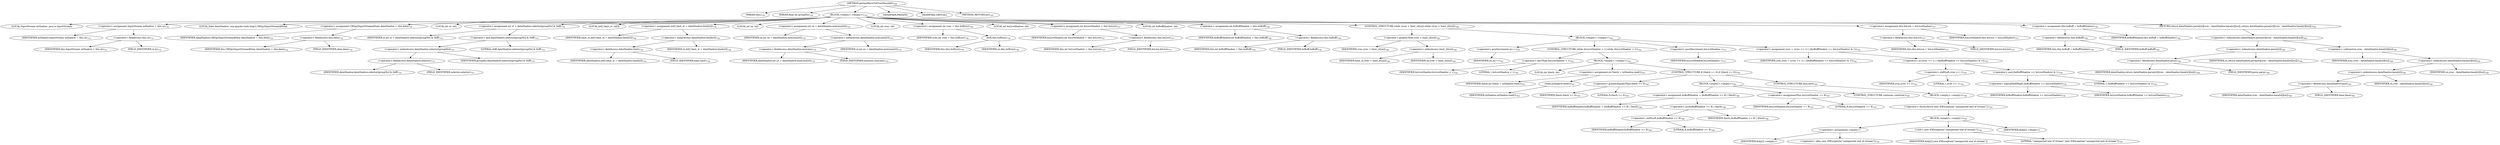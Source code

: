 digraph "getAndMoveToFrontDecode0" {  
"2539" [label = <(METHOD,getAndMoveToFrontDecode0)<SUB>729</SUB>> ]
"124" [label = <(PARAM,this)<SUB>729</SUB>> ]
"2540" [label = <(PARAM,final int groupNo)<SUB>729</SUB>> ]
"2541" [label = <(BLOCK,&lt;empty&gt;,&lt;empty&gt;)<SUB>730</SUB>> ]
"2542" [label = <(LOCAL,InputStream inShadow: java.io.InputStream)> ]
"2543" [label = <(&lt;operator&gt;.assignment,InputStream inShadow = this.in)<SUB>731</SUB>> ]
"2544" [label = <(IDENTIFIER,inShadow,InputStream inShadow = this.in)<SUB>731</SUB>> ]
"2545" [label = <(&lt;operator&gt;.fieldAccess,this.in)<SUB>731</SUB>> ]
"123" [label = <(IDENTIFIER,this,InputStream inShadow = this.in)<SUB>731</SUB>> ]
"2546" [label = <(FIELD_IDENTIFIER,in,in)<SUB>731</SUB>> ]
"2547" [label = <(LOCAL,Data dataShadow: org.apache.tools.bzip2.CBZip2InputStream$Data)> ]
"2548" [label = <(&lt;operator&gt;.assignment,CBZip2InputStream$Data dataShadow = this.data)<SUB>732</SUB>> ]
"2549" [label = <(IDENTIFIER,dataShadow,CBZip2InputStream$Data dataShadow = this.data)<SUB>732</SUB>> ]
"2550" [label = <(&lt;operator&gt;.fieldAccess,this.data)<SUB>732</SUB>> ]
"125" [label = <(IDENTIFIER,this,CBZip2InputStream$Data dataShadow = this.data)<SUB>732</SUB>> ]
"2551" [label = <(FIELD_IDENTIFIER,data,data)<SUB>732</SUB>> ]
"2552" [label = <(LOCAL,int zt: int)> ]
"2553" [label = <(&lt;operator&gt;.assignment,int zt = dataShadow.selector[groupNo] &amp; 0xff)<SUB>733</SUB>> ]
"2554" [label = <(IDENTIFIER,zt,int zt = dataShadow.selector[groupNo] &amp; 0xff)<SUB>733</SUB>> ]
"2555" [label = <(&lt;operator&gt;.and,dataShadow.selector[groupNo] &amp; 0xff)<SUB>733</SUB>> ]
"2556" [label = <(&lt;operator&gt;.indexAccess,dataShadow.selector[groupNo])<SUB>733</SUB>> ]
"2557" [label = <(&lt;operator&gt;.fieldAccess,dataShadow.selector)<SUB>733</SUB>> ]
"2558" [label = <(IDENTIFIER,dataShadow,dataShadow.selector[groupNo] &amp; 0xff)<SUB>733</SUB>> ]
"2559" [label = <(FIELD_IDENTIFIER,selector,selector)<SUB>733</SUB>> ]
"2560" [label = <(IDENTIFIER,groupNo,dataShadow.selector[groupNo] &amp; 0xff)<SUB>733</SUB>> ]
"2561" [label = <(LITERAL,0xff,dataShadow.selector[groupNo] &amp; 0xff)<SUB>733</SUB>> ]
"2562" [label = <(LOCAL,int[] limit_zt: int[])> ]
"2563" [label = <(&lt;operator&gt;.assignment,int[] limit_zt = dataShadow.limit[zt])<SUB>734</SUB>> ]
"2564" [label = <(IDENTIFIER,limit_zt,int[] limit_zt = dataShadow.limit[zt])<SUB>734</SUB>> ]
"2565" [label = <(&lt;operator&gt;.indexAccess,dataShadow.limit[zt])<SUB>734</SUB>> ]
"2566" [label = <(&lt;operator&gt;.fieldAccess,dataShadow.limit)<SUB>734</SUB>> ]
"2567" [label = <(IDENTIFIER,dataShadow,int[] limit_zt = dataShadow.limit[zt])<SUB>734</SUB>> ]
"2568" [label = <(FIELD_IDENTIFIER,limit,limit)<SUB>734</SUB>> ]
"2569" [label = <(IDENTIFIER,zt,int[] limit_zt = dataShadow.limit[zt])<SUB>734</SUB>> ]
"2570" [label = <(LOCAL,int zn: int)> ]
"2571" [label = <(&lt;operator&gt;.assignment,int zn = dataShadow.minLens[zt])<SUB>735</SUB>> ]
"2572" [label = <(IDENTIFIER,zn,int zn = dataShadow.minLens[zt])<SUB>735</SUB>> ]
"2573" [label = <(&lt;operator&gt;.indexAccess,dataShadow.minLens[zt])<SUB>735</SUB>> ]
"2574" [label = <(&lt;operator&gt;.fieldAccess,dataShadow.minLens)<SUB>735</SUB>> ]
"2575" [label = <(IDENTIFIER,dataShadow,int zn = dataShadow.minLens[zt])<SUB>735</SUB>> ]
"2576" [label = <(FIELD_IDENTIFIER,minLens,minLens)<SUB>735</SUB>> ]
"2577" [label = <(IDENTIFIER,zt,int zn = dataShadow.minLens[zt])<SUB>735</SUB>> ]
"2578" [label = <(LOCAL,int zvec: int)> ]
"2579" [label = <(&lt;operator&gt;.assignment,int zvec = this.bsR(zn))<SUB>736</SUB>> ]
"2580" [label = <(IDENTIFIER,zvec,int zvec = this.bsR(zn))<SUB>736</SUB>> ]
"2581" [label = <(bsR,this.bsR(zn))<SUB>736</SUB>> ]
"126" [label = <(IDENTIFIER,this,this.bsR(zn))<SUB>736</SUB>> ]
"2582" [label = <(IDENTIFIER,zn,this.bsR(zn))<SUB>736</SUB>> ]
"2583" [label = <(LOCAL,int bsLiveShadow: int)> ]
"2584" [label = <(&lt;operator&gt;.assignment,int bsLiveShadow = this.bsLive)<SUB>737</SUB>> ]
"2585" [label = <(IDENTIFIER,bsLiveShadow,int bsLiveShadow = this.bsLive)<SUB>737</SUB>> ]
"2586" [label = <(&lt;operator&gt;.fieldAccess,this.bsLive)<SUB>737</SUB>> ]
"127" [label = <(IDENTIFIER,this,int bsLiveShadow = this.bsLive)<SUB>737</SUB>> ]
"2587" [label = <(FIELD_IDENTIFIER,bsLive,bsLive)<SUB>737</SUB>> ]
"2588" [label = <(LOCAL,int bsBuffShadow: int)> ]
"2589" [label = <(&lt;operator&gt;.assignment,int bsBuffShadow = this.bsBuff)<SUB>738</SUB>> ]
"2590" [label = <(IDENTIFIER,bsBuffShadow,int bsBuffShadow = this.bsBuff)<SUB>738</SUB>> ]
"2591" [label = <(&lt;operator&gt;.fieldAccess,this.bsBuff)<SUB>738</SUB>> ]
"128" [label = <(IDENTIFIER,this,int bsBuffShadow = this.bsBuff)<SUB>738</SUB>> ]
"2592" [label = <(FIELD_IDENTIFIER,bsBuff,bsBuff)<SUB>738</SUB>> ]
"2593" [label = <(CONTROL_STRUCTURE,while (zvec &gt; limit_zt[zn]),while (zvec &gt; limit_zt[zn]))<SUB>740</SUB>> ]
"2594" [label = <(&lt;operator&gt;.greaterThan,zvec &gt; limit_zt[zn])<SUB>740</SUB>> ]
"2595" [label = <(IDENTIFIER,zvec,zvec &gt; limit_zt[zn])<SUB>740</SUB>> ]
"2596" [label = <(&lt;operator&gt;.indexAccess,limit_zt[zn])<SUB>740</SUB>> ]
"2597" [label = <(IDENTIFIER,limit_zt,zvec &gt; limit_zt[zn])<SUB>740</SUB>> ]
"2598" [label = <(IDENTIFIER,zn,zvec &gt; limit_zt[zn])<SUB>740</SUB>> ]
"2599" [label = <(BLOCK,&lt;empty&gt;,&lt;empty&gt;)<SUB>740</SUB>> ]
"2600" [label = <(&lt;operator&gt;.postIncrement,zn++)<SUB>741</SUB>> ]
"2601" [label = <(IDENTIFIER,zn,zn++)<SUB>741</SUB>> ]
"2602" [label = <(CONTROL_STRUCTURE,while (bsLiveShadow &lt; 1),while (bsLiveShadow &lt; 1))<SUB>742</SUB>> ]
"2603" [label = <(&lt;operator&gt;.lessThan,bsLiveShadow &lt; 1)<SUB>742</SUB>> ]
"2604" [label = <(IDENTIFIER,bsLiveShadow,bsLiveShadow &lt; 1)<SUB>742</SUB>> ]
"2605" [label = <(LITERAL,1,bsLiveShadow &lt; 1)<SUB>742</SUB>> ]
"2606" [label = <(BLOCK,&lt;empty&gt;,&lt;empty&gt;)<SUB>742</SUB>> ]
"2607" [label = <(LOCAL,int thech: int)> ]
"2608" [label = <(&lt;operator&gt;.assignment,int thech = inShadow.read())<SUB>743</SUB>> ]
"2609" [label = <(IDENTIFIER,thech,int thech = inShadow.read())<SUB>743</SUB>> ]
"2610" [label = <(read,inShadow.read())<SUB>743</SUB>> ]
"2611" [label = <(IDENTIFIER,inShadow,inShadow.read())<SUB>743</SUB>> ]
"2612" [label = <(CONTROL_STRUCTURE,if (thech &gt;= 0),if (thech &gt;= 0))<SUB>745</SUB>> ]
"2613" [label = <(&lt;operator&gt;.greaterEqualsThan,thech &gt;= 0)<SUB>745</SUB>> ]
"2614" [label = <(IDENTIFIER,thech,thech &gt;= 0)<SUB>745</SUB>> ]
"2615" [label = <(LITERAL,0,thech &gt;= 0)<SUB>745</SUB>> ]
"2616" [label = <(BLOCK,&lt;empty&gt;,&lt;empty&gt;)<SUB>745</SUB>> ]
"2617" [label = <(&lt;operator&gt;.assignment,bsBuffShadow = (bsBuffShadow &lt;&lt; 8) | thech)<SUB>746</SUB>> ]
"2618" [label = <(IDENTIFIER,bsBuffShadow,bsBuffShadow = (bsBuffShadow &lt;&lt; 8) | thech)<SUB>746</SUB>> ]
"2619" [label = <(&lt;operator&gt;.or,(bsBuffShadow &lt;&lt; 8) | thech)<SUB>746</SUB>> ]
"2620" [label = <(&lt;operator&gt;.shiftLeft,bsBuffShadow &lt;&lt; 8)<SUB>746</SUB>> ]
"2621" [label = <(IDENTIFIER,bsBuffShadow,bsBuffShadow &lt;&lt; 8)<SUB>746</SUB>> ]
"2622" [label = <(LITERAL,8,bsBuffShadow &lt;&lt; 8)<SUB>746</SUB>> ]
"2623" [label = <(IDENTIFIER,thech,(bsBuffShadow &lt;&lt; 8) | thech)<SUB>746</SUB>> ]
"2624" [label = <(&lt;operator&gt;.assignmentPlus,bsLiveShadow += 8)<SUB>747</SUB>> ]
"2625" [label = <(IDENTIFIER,bsLiveShadow,bsLiveShadow += 8)<SUB>747</SUB>> ]
"2626" [label = <(LITERAL,8,bsLiveShadow += 8)<SUB>747</SUB>> ]
"2627" [label = <(CONTROL_STRUCTURE,continue;,continue;)<SUB>748</SUB>> ]
"2628" [label = <(CONTROL_STRUCTURE,else,else)<SUB>749</SUB>> ]
"2629" [label = <(BLOCK,&lt;empty&gt;,&lt;empty&gt;)<SUB>749</SUB>> ]
"2630" [label = <(&lt;operator&gt;.throw,throw new IOException(&quot;unexpected end of stream&quot;);)<SUB>750</SUB>> ]
"2631" [label = <(BLOCK,&lt;empty&gt;,&lt;empty&gt;)<SUB>750</SUB>> ]
"2632" [label = <(&lt;operator&gt;.assignment,&lt;empty&gt;)> ]
"2633" [label = <(IDENTIFIER,$obj22,&lt;empty&gt;)> ]
"2634" [label = <(&lt;operator&gt;.alloc,new IOException(&quot;unexpected end of stream&quot;))<SUB>750</SUB>> ]
"2635" [label = <(&lt;init&gt;,new IOException(&quot;unexpected end of stream&quot;))<SUB>750</SUB>> ]
"2636" [label = <(IDENTIFIER,$obj22,new IOException(&quot;unexpected end of stream&quot;))> ]
"2637" [label = <(LITERAL,&quot;unexpected end of stream&quot;,new IOException(&quot;unexpected end of stream&quot;))<SUB>750</SUB>> ]
"2638" [label = <(IDENTIFIER,$obj22,&lt;empty&gt;)> ]
"2639" [label = <(&lt;operator&gt;.postDecrement,bsLiveShadow--)<SUB>753</SUB>> ]
"2640" [label = <(IDENTIFIER,bsLiveShadow,bsLiveShadow--)<SUB>753</SUB>> ]
"2641" [label = <(&lt;operator&gt;.assignment,zvec = (zvec &lt;&lt; 1) | ((bsBuffShadow &gt;&gt; bsLiveShadow) &amp; 1))<SUB>754</SUB>> ]
"2642" [label = <(IDENTIFIER,zvec,zvec = (zvec &lt;&lt; 1) | ((bsBuffShadow &gt;&gt; bsLiveShadow) &amp; 1))<SUB>754</SUB>> ]
"2643" [label = <(&lt;operator&gt;.or,(zvec &lt;&lt; 1) | ((bsBuffShadow &gt;&gt; bsLiveShadow) &amp; 1))<SUB>754</SUB>> ]
"2644" [label = <(&lt;operator&gt;.shiftLeft,zvec &lt;&lt; 1)<SUB>754</SUB>> ]
"2645" [label = <(IDENTIFIER,zvec,zvec &lt;&lt; 1)<SUB>754</SUB>> ]
"2646" [label = <(LITERAL,1,zvec &lt;&lt; 1)<SUB>754</SUB>> ]
"2647" [label = <(&lt;operator&gt;.and,(bsBuffShadow &gt;&gt; bsLiveShadow) &amp; 1)<SUB>754</SUB>> ]
"2648" [label = <(&lt;operator&gt;.logicalShiftRight,bsBuffShadow &gt;&gt; bsLiveShadow)<SUB>754</SUB>> ]
"2649" [label = <(IDENTIFIER,bsBuffShadow,bsBuffShadow &gt;&gt; bsLiveShadow)<SUB>754</SUB>> ]
"2650" [label = <(IDENTIFIER,bsLiveShadow,bsBuffShadow &gt;&gt; bsLiveShadow)<SUB>754</SUB>> ]
"2651" [label = <(LITERAL,1,(bsBuffShadow &gt;&gt; bsLiveShadow) &amp; 1)<SUB>754</SUB>> ]
"2652" [label = <(&lt;operator&gt;.assignment,this.bsLive = bsLiveShadow)<SUB>757</SUB>> ]
"2653" [label = <(&lt;operator&gt;.fieldAccess,this.bsLive)<SUB>757</SUB>> ]
"129" [label = <(IDENTIFIER,this,this.bsLive = bsLiveShadow)<SUB>757</SUB>> ]
"2654" [label = <(FIELD_IDENTIFIER,bsLive,bsLive)<SUB>757</SUB>> ]
"2655" [label = <(IDENTIFIER,bsLiveShadow,this.bsLive = bsLiveShadow)<SUB>757</SUB>> ]
"2656" [label = <(&lt;operator&gt;.assignment,this.bsBuff = bsBuffShadow)<SUB>758</SUB>> ]
"2657" [label = <(&lt;operator&gt;.fieldAccess,this.bsBuff)<SUB>758</SUB>> ]
"130" [label = <(IDENTIFIER,this,this.bsBuff = bsBuffShadow)<SUB>758</SUB>> ]
"2658" [label = <(FIELD_IDENTIFIER,bsBuff,bsBuff)<SUB>758</SUB>> ]
"2659" [label = <(IDENTIFIER,bsBuffShadow,this.bsBuff = bsBuffShadow)<SUB>758</SUB>> ]
"2660" [label = <(RETURN,return dataShadow.perm[zt][zvec - dataShadow.base[zt][zn]];,return dataShadow.perm[zt][zvec - dataShadow.base[zt][zn]];)<SUB>760</SUB>> ]
"2661" [label = <(&lt;operator&gt;.indexAccess,dataShadow.perm[zt][zvec - dataShadow.base[zt][zn]])<SUB>760</SUB>> ]
"2662" [label = <(&lt;operator&gt;.indexAccess,dataShadow.perm[zt])<SUB>760</SUB>> ]
"2663" [label = <(&lt;operator&gt;.fieldAccess,dataShadow.perm)<SUB>760</SUB>> ]
"2664" [label = <(IDENTIFIER,dataShadow,return dataShadow.perm[zt][zvec - dataShadow.base[zt][zn]];)<SUB>760</SUB>> ]
"2665" [label = <(FIELD_IDENTIFIER,perm,perm)<SUB>760</SUB>> ]
"2666" [label = <(IDENTIFIER,zt,return dataShadow.perm[zt][zvec - dataShadow.base[zt][zn]];)<SUB>760</SUB>> ]
"2667" [label = <(&lt;operator&gt;.subtraction,zvec - dataShadow.base[zt][zn])<SUB>760</SUB>> ]
"2668" [label = <(IDENTIFIER,zvec,zvec - dataShadow.base[zt][zn])<SUB>760</SUB>> ]
"2669" [label = <(&lt;operator&gt;.indexAccess,dataShadow.base[zt][zn])<SUB>760</SUB>> ]
"2670" [label = <(&lt;operator&gt;.indexAccess,dataShadow.base[zt])<SUB>760</SUB>> ]
"2671" [label = <(&lt;operator&gt;.fieldAccess,dataShadow.base)<SUB>760</SUB>> ]
"2672" [label = <(IDENTIFIER,dataShadow,zvec - dataShadow.base[zt][zn])<SUB>760</SUB>> ]
"2673" [label = <(FIELD_IDENTIFIER,base,base)<SUB>760</SUB>> ]
"2674" [label = <(IDENTIFIER,zt,zvec - dataShadow.base[zt][zn])<SUB>760</SUB>> ]
"2675" [label = <(IDENTIFIER,zn,zvec - dataShadow.base[zt][zn])<SUB>760</SUB>> ]
"2676" [label = <(MODIFIER,PRIVATE)> ]
"2677" [label = <(MODIFIER,VIRTUAL)> ]
"2678" [label = <(METHOD_RETURN,int)<SUB>729</SUB>> ]
  "2539" -> "124" 
  "2539" -> "2540" 
  "2539" -> "2541" 
  "2539" -> "2676" 
  "2539" -> "2677" 
  "2539" -> "2678" 
  "2541" -> "2542" 
  "2541" -> "2543" 
  "2541" -> "2547" 
  "2541" -> "2548" 
  "2541" -> "2552" 
  "2541" -> "2553" 
  "2541" -> "2562" 
  "2541" -> "2563" 
  "2541" -> "2570" 
  "2541" -> "2571" 
  "2541" -> "2578" 
  "2541" -> "2579" 
  "2541" -> "2583" 
  "2541" -> "2584" 
  "2541" -> "2588" 
  "2541" -> "2589" 
  "2541" -> "2593" 
  "2541" -> "2652" 
  "2541" -> "2656" 
  "2541" -> "2660" 
  "2543" -> "2544" 
  "2543" -> "2545" 
  "2545" -> "123" 
  "2545" -> "2546" 
  "2548" -> "2549" 
  "2548" -> "2550" 
  "2550" -> "125" 
  "2550" -> "2551" 
  "2553" -> "2554" 
  "2553" -> "2555" 
  "2555" -> "2556" 
  "2555" -> "2561" 
  "2556" -> "2557" 
  "2556" -> "2560" 
  "2557" -> "2558" 
  "2557" -> "2559" 
  "2563" -> "2564" 
  "2563" -> "2565" 
  "2565" -> "2566" 
  "2565" -> "2569" 
  "2566" -> "2567" 
  "2566" -> "2568" 
  "2571" -> "2572" 
  "2571" -> "2573" 
  "2573" -> "2574" 
  "2573" -> "2577" 
  "2574" -> "2575" 
  "2574" -> "2576" 
  "2579" -> "2580" 
  "2579" -> "2581" 
  "2581" -> "126" 
  "2581" -> "2582" 
  "2584" -> "2585" 
  "2584" -> "2586" 
  "2586" -> "127" 
  "2586" -> "2587" 
  "2589" -> "2590" 
  "2589" -> "2591" 
  "2591" -> "128" 
  "2591" -> "2592" 
  "2593" -> "2594" 
  "2593" -> "2599" 
  "2594" -> "2595" 
  "2594" -> "2596" 
  "2596" -> "2597" 
  "2596" -> "2598" 
  "2599" -> "2600" 
  "2599" -> "2602" 
  "2599" -> "2639" 
  "2599" -> "2641" 
  "2600" -> "2601" 
  "2602" -> "2603" 
  "2602" -> "2606" 
  "2603" -> "2604" 
  "2603" -> "2605" 
  "2606" -> "2607" 
  "2606" -> "2608" 
  "2606" -> "2612" 
  "2608" -> "2609" 
  "2608" -> "2610" 
  "2610" -> "2611" 
  "2612" -> "2613" 
  "2612" -> "2616" 
  "2612" -> "2628" 
  "2613" -> "2614" 
  "2613" -> "2615" 
  "2616" -> "2617" 
  "2616" -> "2624" 
  "2616" -> "2627" 
  "2617" -> "2618" 
  "2617" -> "2619" 
  "2619" -> "2620" 
  "2619" -> "2623" 
  "2620" -> "2621" 
  "2620" -> "2622" 
  "2624" -> "2625" 
  "2624" -> "2626" 
  "2628" -> "2629" 
  "2629" -> "2630" 
  "2630" -> "2631" 
  "2631" -> "2632" 
  "2631" -> "2635" 
  "2631" -> "2638" 
  "2632" -> "2633" 
  "2632" -> "2634" 
  "2635" -> "2636" 
  "2635" -> "2637" 
  "2639" -> "2640" 
  "2641" -> "2642" 
  "2641" -> "2643" 
  "2643" -> "2644" 
  "2643" -> "2647" 
  "2644" -> "2645" 
  "2644" -> "2646" 
  "2647" -> "2648" 
  "2647" -> "2651" 
  "2648" -> "2649" 
  "2648" -> "2650" 
  "2652" -> "2653" 
  "2652" -> "2655" 
  "2653" -> "129" 
  "2653" -> "2654" 
  "2656" -> "2657" 
  "2656" -> "2659" 
  "2657" -> "130" 
  "2657" -> "2658" 
  "2660" -> "2661" 
  "2661" -> "2662" 
  "2661" -> "2667" 
  "2662" -> "2663" 
  "2662" -> "2666" 
  "2663" -> "2664" 
  "2663" -> "2665" 
  "2667" -> "2668" 
  "2667" -> "2669" 
  "2669" -> "2670" 
  "2669" -> "2675" 
  "2670" -> "2671" 
  "2670" -> "2674" 
  "2671" -> "2672" 
  "2671" -> "2673" 
}
